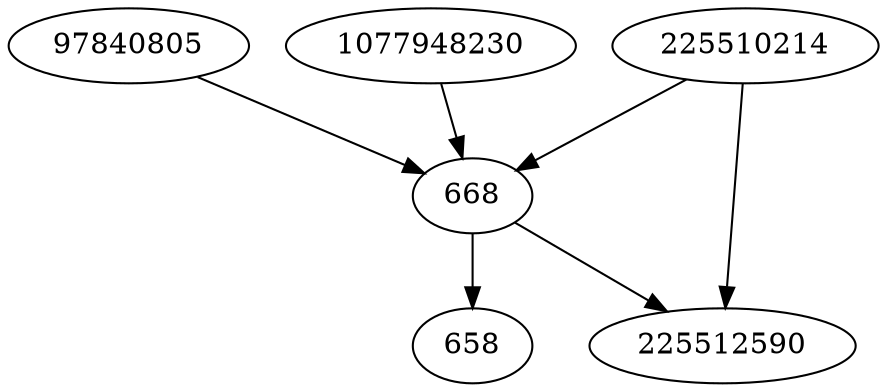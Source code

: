 strict digraph  {
97840805;
1077948230;
225510214;
225512590;
658;
668;
97840805 -> 668;
1077948230 -> 668;
225510214 -> 668;
225510214 -> 225512590;
668 -> 658;
668 -> 225512590;
}
